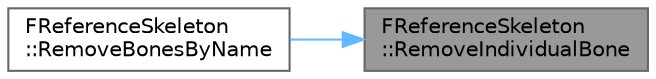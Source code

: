 digraph "FReferenceSkeleton::RemoveIndividualBone"
{
 // INTERACTIVE_SVG=YES
 // LATEX_PDF_SIZE
  bgcolor="transparent";
  edge [fontname=Helvetica,fontsize=10,labelfontname=Helvetica,labelfontsize=10];
  node [fontname=Helvetica,fontsize=10,shape=box,height=0.2,width=0.4];
  rankdir="RL";
  Node1 [id="Node000001",label="FReferenceSkeleton\l::RemoveIndividualBone",height=0.2,width=0.4,color="gray40", fillcolor="grey60", style="filled", fontcolor="black",tooltip="Removes the specified bone, so long as it has no children."];
  Node1 -> Node2 [id="edge1_Node000001_Node000002",dir="back",color="steelblue1",style="solid",tooltip=" "];
  Node2 [id="Node000002",label="FReferenceSkeleton\l::RemoveBonesByName",height=0.2,width=0.4,color="grey40", fillcolor="white", style="filled",URL="$d4/d8d/structFReferenceSkeleton.html#aa40f4faf657de6b7ab279846b6c1f598",tooltip="Removes the supplied bones from the skeleton, unless they have children that aren't also going to be ..."];
}
